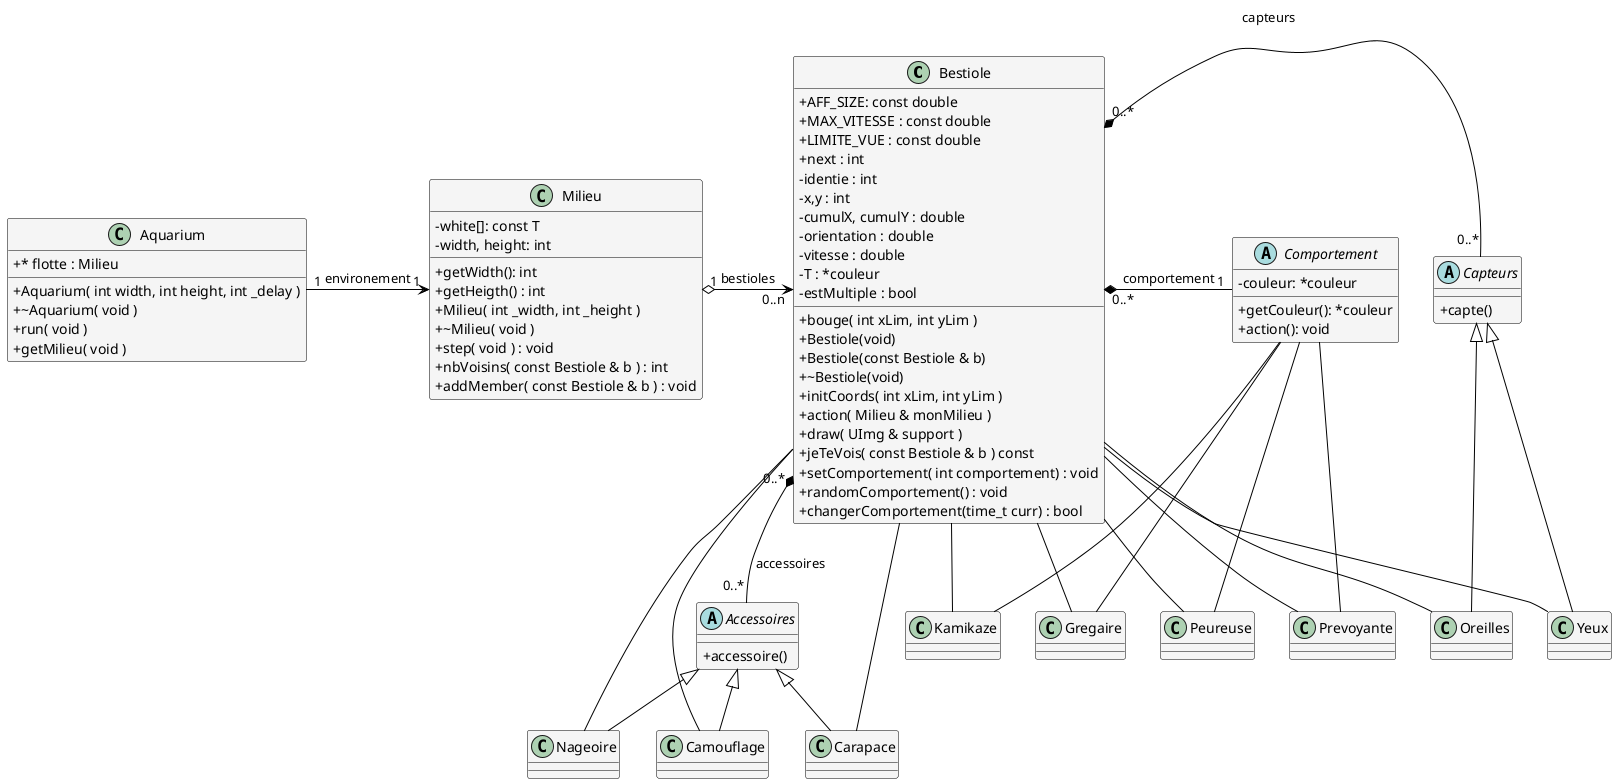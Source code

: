 @startuml
skinparam classAttributeIconSize 0
skinparam class {
BackgroundColor Whitesmoke
ArrowColor Black
BorderColor Black
}

class Bestiole{
	+ AFF_SIZE: const double
    + MAX_VITESSE : const double
    + LIMITE_VUE : const double
    + next : int
    - identie : int
    - x,y : int
    - cumulX, cumulY : double
    - orientation : double
    - vitesse : double
    - T : *couleur 
    - estMultiple : bool
    + bouge( int xLim, int yLim )
    + Bestiole(void)
    + Bestiole(const Bestiole & b)
    + ~Bestiole(void)
    + initCoords( int xLim, int yLim )
    + action( Milieu & monMilieu )
    + draw( UImg & support )
    + jeTeVois( const Bestiole & b ) const
    + setComportement( int comportement) : void
    + randomComportement() : void
    + changerComportement(time_t curr) : bool
}
class Milieu{
	- white[]: const T
    - width, height: int
    /'- listBestioles : vector<Bestiole>'/
    + getWidth(): int
    + getHeigth() : int
    + Milieu( int _width, int _height )
    + ~Milieu( void ) 
    + step( void ) : void
    + nbVoisins( const Bestiole & b ) : int
    + addMember( const Bestiole & b ) : void
}

 class Aquarium{
    + Aquarium( int width, int height, int _delay )
    + ~Aquarium( void )
    + run( void )
    + getMilieu( void )  
    + * flotte : Milieu 
}

abstract class Comportement{
    - couleur: *couleur
    + getCouleur(): *couleur
    + action(): void
}
class Kamikaze{
 
}
class Gregaire{
    
}
class Peureuse{
  
}
class Prevoyante{
    
}

abstract class Accessoires{
    + accessoire()
}
abstract class Capteurs{
    + capte()

}
/'*********************'/
/' DEFINITION DES LIENS'/
/'*********************'/
/'Definition liens Milieu '/
Milieu "1" <-l- "1" Aquarium : environement
Milieu "1" o-r-> "0..n" Bestiole : bestioles

/'Definition liens comportement'/
Kamikaze -u- Comportement
Peureuse -u- Comportement
Gregaire -u- Comportement
Prevoyante -u- Comportement

/' Definition liens capteurs '/
Yeux -u-|> Capteurs
Oreilles -u-|> Capteurs

/' Definition liens Accessoires '/
Nageoire -u-|> Accessoires
Camouflage -u-|> Accessoires
Carapace -u-|> Accessoires

/' Definition liens vers bestioles '/
Accessoires "0..*" -u-* "0..*" Bestiole : accessoires
Comportement "1"-u* "0..*" Bestiole : comportement
Capteurs "0..*"-u*  "0..*" Bestiole : capteurs

/' Lien entre les types  '/
Kamikaze -- Bestiole
Gregaire -- Bestiole
Peureuse -- Bestiole
Prevoyante -- Bestiole

Nageoire -- Bestiole
Carapace -- Bestiole
Camouflage -- Bestiole 

Yeux -- Bestiole
Oreilles -- Bestiole
@enduml 